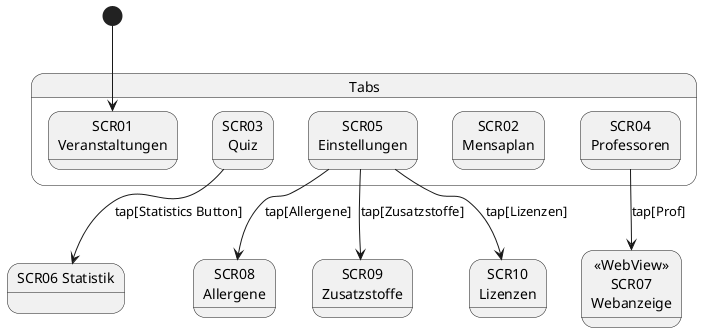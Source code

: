 @startuml

state Tabs {
state "SCR03\nQuiz" as SCR04
state "SCR02\nMensaplan" as SCR03
state "SCR05\nEinstellungen" as SCR09
state "SCR04\nProfessoren" as SCR06
state "SCR01\nVeranstaltungen" as SCR02
}
[*] --> SCR02

state "SCR06 Statistik" as SCR07
state "<<WebView>>\nSCR07\nWebanzeige" as SCR11
state "SCR08\nAllergene" as SCR13
state "SCR09\nZusatzstoffe" as SCR12
state "SCR10\nLizenzen" as SCR14


SCR04 --> SCR07 : tap[Statistics Button]
SCR06 --> SCR11 : tap[Prof]
SCR09 --> SCR12 : tap[Zusatzstoffe]
SCR09 --> SCR13 : tap[Allergene]
SCR09 --> SCR14 : tap[Lizenzen]
@enduml